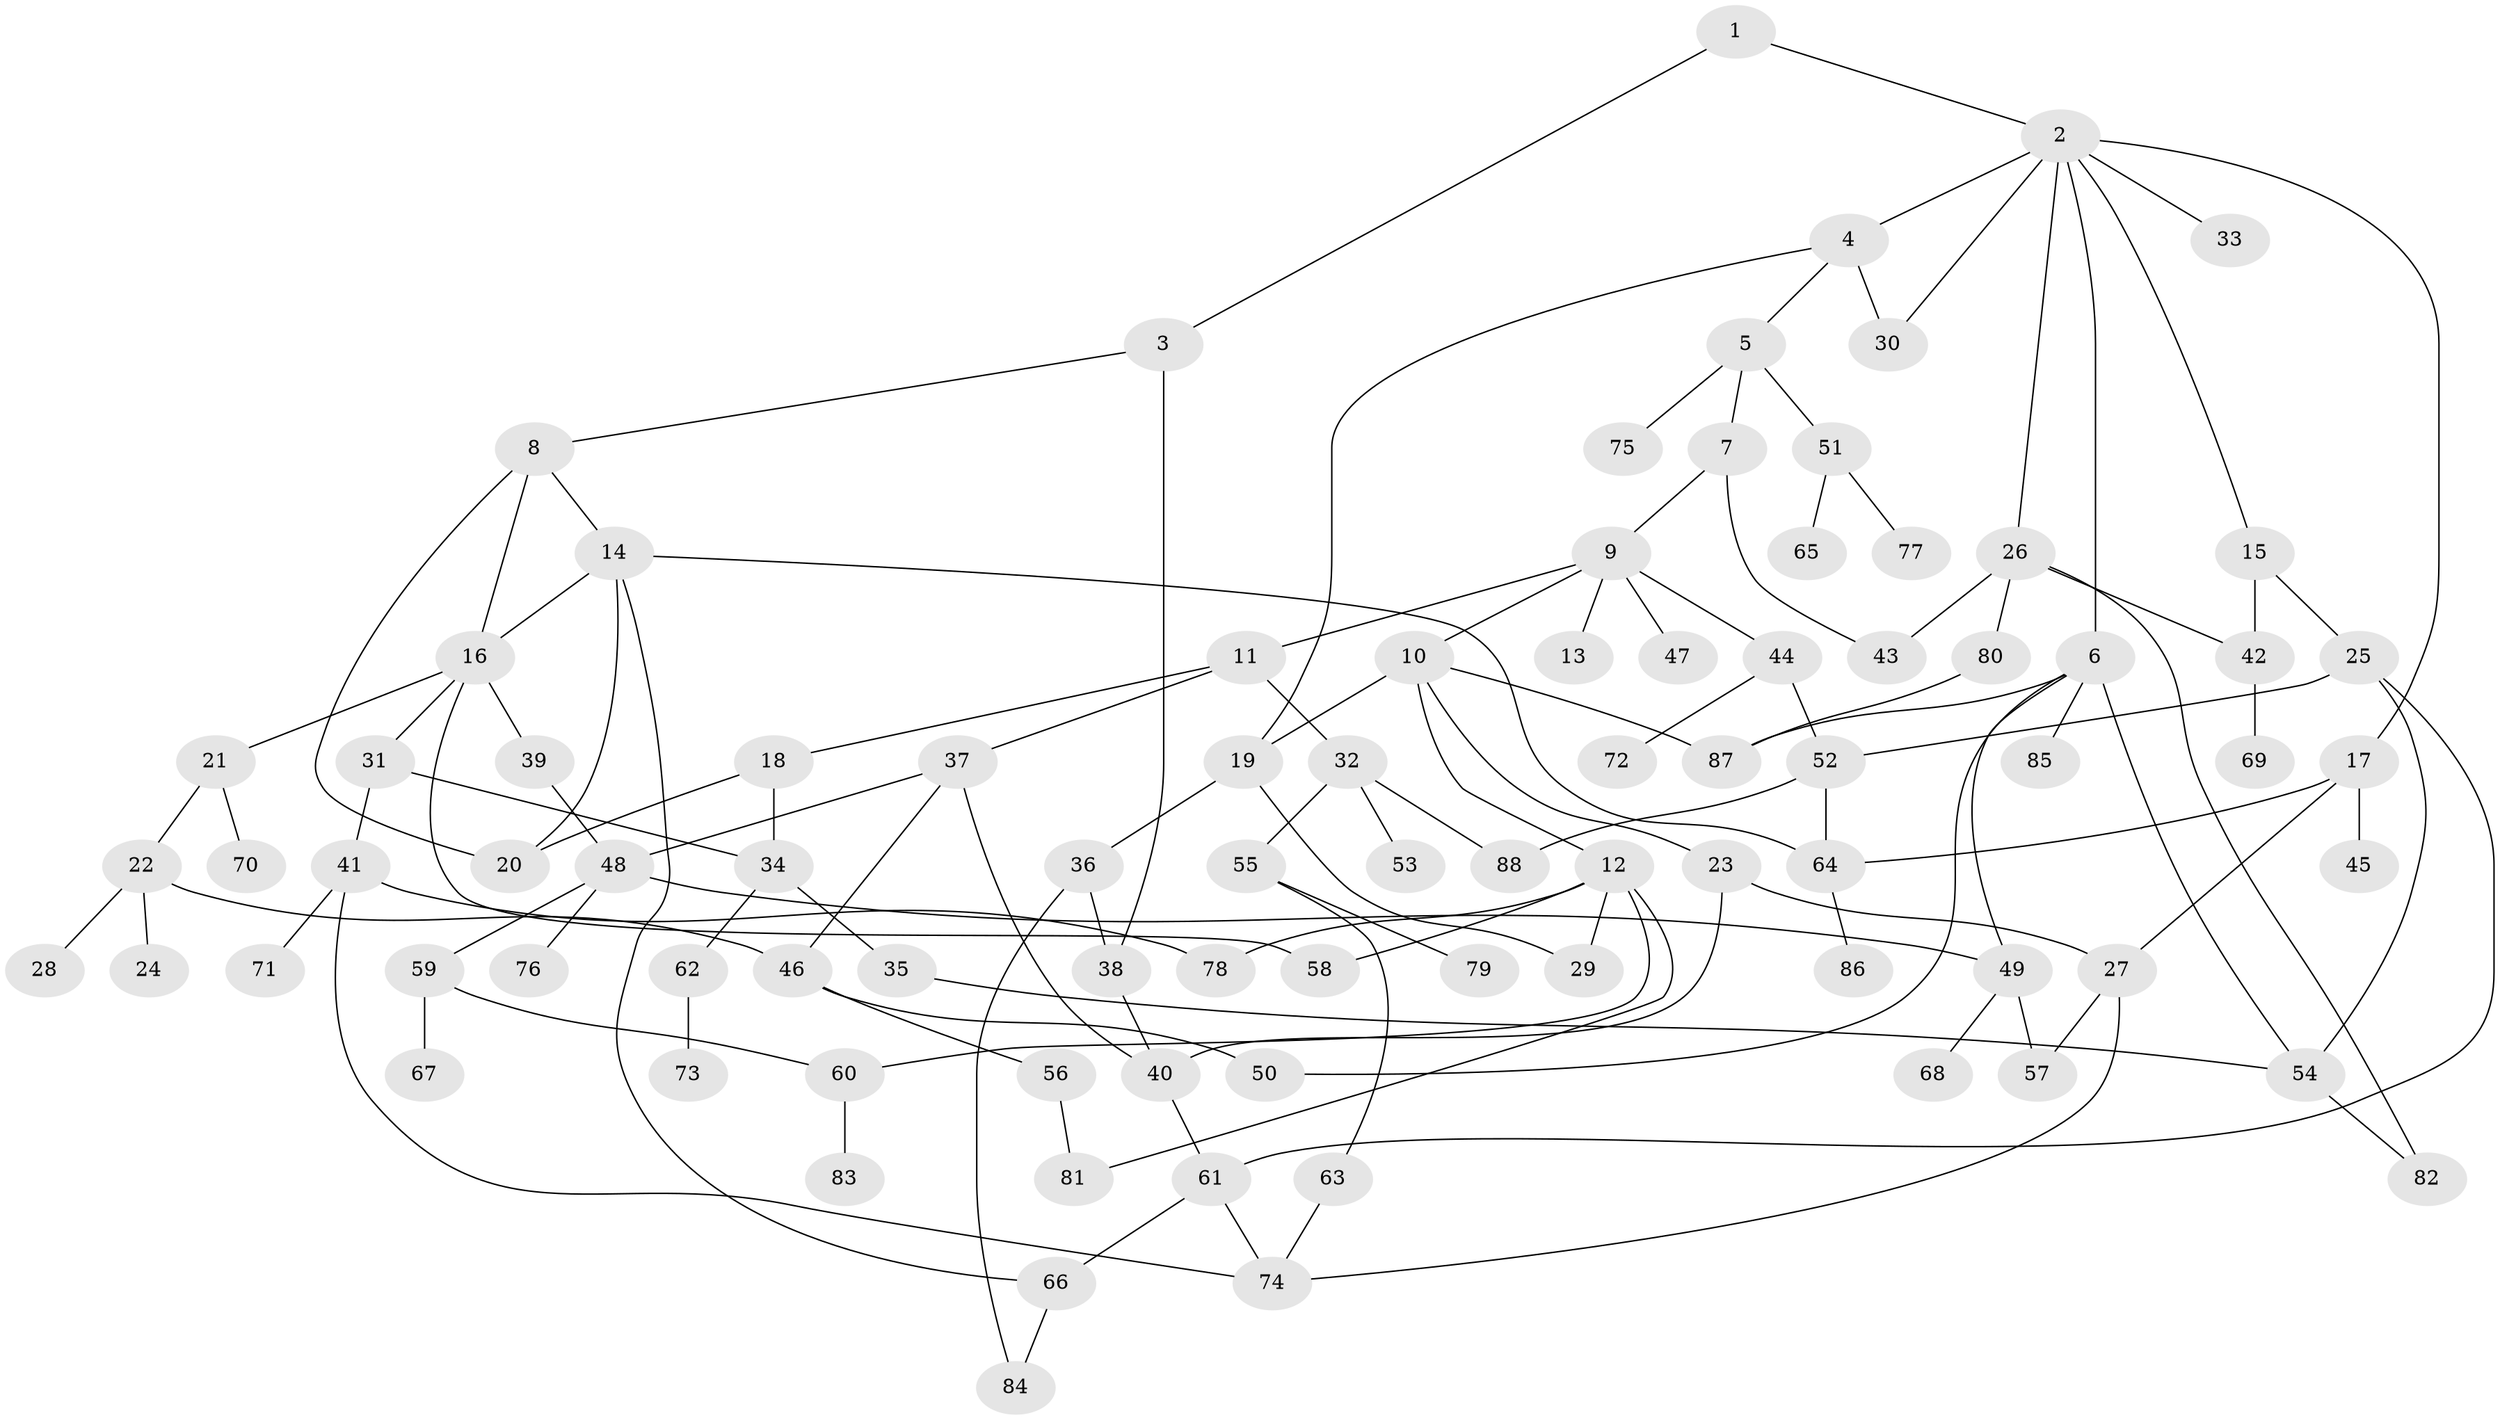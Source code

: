 // Generated by graph-tools (version 1.1) at 2025/00/03/09/25 03:00:59]
// undirected, 88 vertices, 124 edges
graph export_dot {
graph [start="1"]
  node [color=gray90,style=filled];
  1;
  2;
  3;
  4;
  5;
  6;
  7;
  8;
  9;
  10;
  11;
  12;
  13;
  14;
  15;
  16;
  17;
  18;
  19;
  20;
  21;
  22;
  23;
  24;
  25;
  26;
  27;
  28;
  29;
  30;
  31;
  32;
  33;
  34;
  35;
  36;
  37;
  38;
  39;
  40;
  41;
  42;
  43;
  44;
  45;
  46;
  47;
  48;
  49;
  50;
  51;
  52;
  53;
  54;
  55;
  56;
  57;
  58;
  59;
  60;
  61;
  62;
  63;
  64;
  65;
  66;
  67;
  68;
  69;
  70;
  71;
  72;
  73;
  74;
  75;
  76;
  77;
  78;
  79;
  80;
  81;
  82;
  83;
  84;
  85;
  86;
  87;
  88;
  1 -- 2;
  1 -- 3;
  2 -- 4;
  2 -- 6;
  2 -- 15;
  2 -- 17;
  2 -- 26;
  2 -- 30;
  2 -- 33;
  3 -- 8;
  3 -- 38;
  4 -- 5;
  4 -- 30;
  4 -- 19;
  5 -- 7;
  5 -- 51;
  5 -- 75;
  6 -- 49;
  6 -- 85;
  6 -- 87;
  6 -- 54;
  6 -- 50;
  7 -- 9;
  7 -- 43;
  8 -- 14;
  8 -- 16;
  8 -- 20;
  9 -- 10;
  9 -- 11;
  9 -- 13;
  9 -- 44;
  9 -- 47;
  10 -- 12;
  10 -- 19;
  10 -- 23;
  10 -- 87;
  11 -- 18;
  11 -- 32;
  11 -- 37;
  12 -- 29;
  12 -- 58;
  12 -- 81;
  12 -- 78;
  12 -- 60;
  14 -- 66;
  14 -- 64;
  14 -- 20;
  14 -- 16;
  15 -- 25;
  15 -- 42;
  16 -- 21;
  16 -- 31;
  16 -- 39;
  16 -- 58;
  17 -- 45;
  17 -- 64;
  17 -- 27;
  18 -- 20;
  18 -- 34;
  19 -- 36;
  19 -- 29;
  21 -- 22;
  21 -- 70;
  22 -- 24;
  22 -- 28;
  22 -- 46;
  23 -- 27;
  23 -- 40;
  25 -- 52;
  25 -- 54;
  25 -- 61;
  26 -- 43;
  26 -- 80;
  26 -- 82;
  26 -- 42;
  27 -- 57;
  27 -- 74;
  31 -- 34;
  31 -- 41;
  32 -- 53;
  32 -- 55;
  32 -- 88;
  34 -- 35;
  34 -- 62;
  35 -- 54;
  36 -- 84;
  36 -- 38;
  37 -- 46;
  37 -- 48;
  37 -- 40;
  38 -- 40;
  39 -- 48;
  40 -- 61;
  41 -- 71;
  41 -- 78;
  41 -- 74;
  42 -- 69;
  44 -- 72;
  44 -- 52;
  46 -- 50;
  46 -- 56;
  48 -- 59;
  48 -- 76;
  48 -- 49;
  49 -- 68;
  49 -- 57;
  51 -- 65;
  51 -- 77;
  52 -- 88;
  52 -- 64;
  54 -- 82;
  55 -- 63;
  55 -- 79;
  56 -- 81;
  59 -- 60;
  59 -- 67;
  60 -- 83;
  61 -- 66;
  61 -- 74;
  62 -- 73;
  63 -- 74;
  64 -- 86;
  66 -- 84;
  80 -- 87;
}
